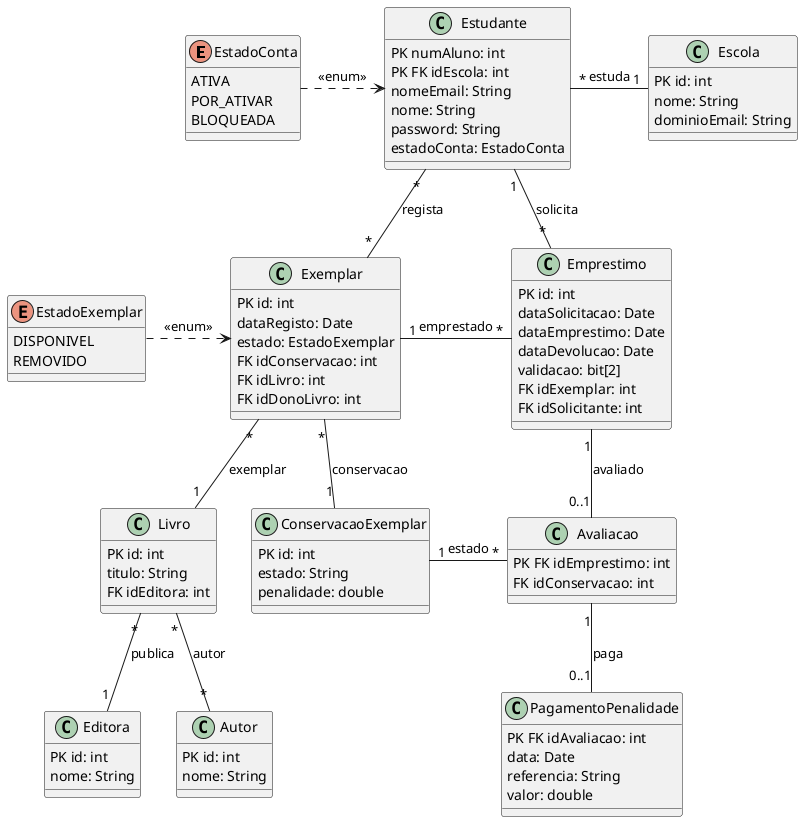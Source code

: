 @startuml "Class Diagram"
enum EstadoConta {
    ATIVA
    POR_ATIVAR
    BLOQUEADA
}

class Estudante {
    PK numAluno: int
    PK FK idEscola: int
    nomeEmail: String
    nome: String
    password: String
    estadoConta: EstadoConta
}

class Escola {
    PK id: int
    nome: String
    dominioEmail: String
}

class Livro {
    PK id: int
    titulo: String
    FK idEditora: int
}

enum EstadoExemplar {
    DISPONIVEL
    REMOVIDO
}

class Exemplar {
    PK id: int
    dataRegisto: Date
    estado: EstadoExemplar
    FK idConservacao: int
    FK idLivro: int
    FK idDonoLivro: int
}

class Autor {
    PK id: int
    nome: String
}

class Editora {
    PK id: int
    nome: String
}

class ConservacaoExemplar {
    PK id: int
    estado: String
    penalidade: double
}

class Emprestimo {
    PK id: int
    dataSolicitacao: Date
    dataEmprestimo: Date
    dataDevolucao: Date
    validacao: bit[2]
    FK idExemplar: int
    FK idSolicitante: int
}

class Avaliacao {
    PK FK idEmprestimo: int
    FK idConservacao: int   
}

class PagamentoPenalidade {
    PK FK idAvaliacao: int
    data: Date
    referencia: String
    valor: double
}

EstadoConta .> Estudante : <<enum>>
Estudante "*" - "1" Escola : estuda
Estudante "*" -- "*" Exemplar : regista
Exemplar "*" -- "1" Livro : exemplar
EstadoExemplar .> Exemplar : <<enum>>
Exemplar "*" -- "1" ConservacaoExemplar : conservacao
Livro "*" -- "*" Autor : autor
Livro "*" -- "1" Editora : publica
Estudante "1" -- "*" Emprestimo : solicita
Exemplar "1" - "*" Emprestimo : emprestado
Emprestimo "1" -- "0..1" Avaliacao : avaliado
ConservacaoExemplar "1" - "*" Avaliacao : estado
Avaliacao "1" -- "0..1" PagamentoPenalidade : paga
@enduml